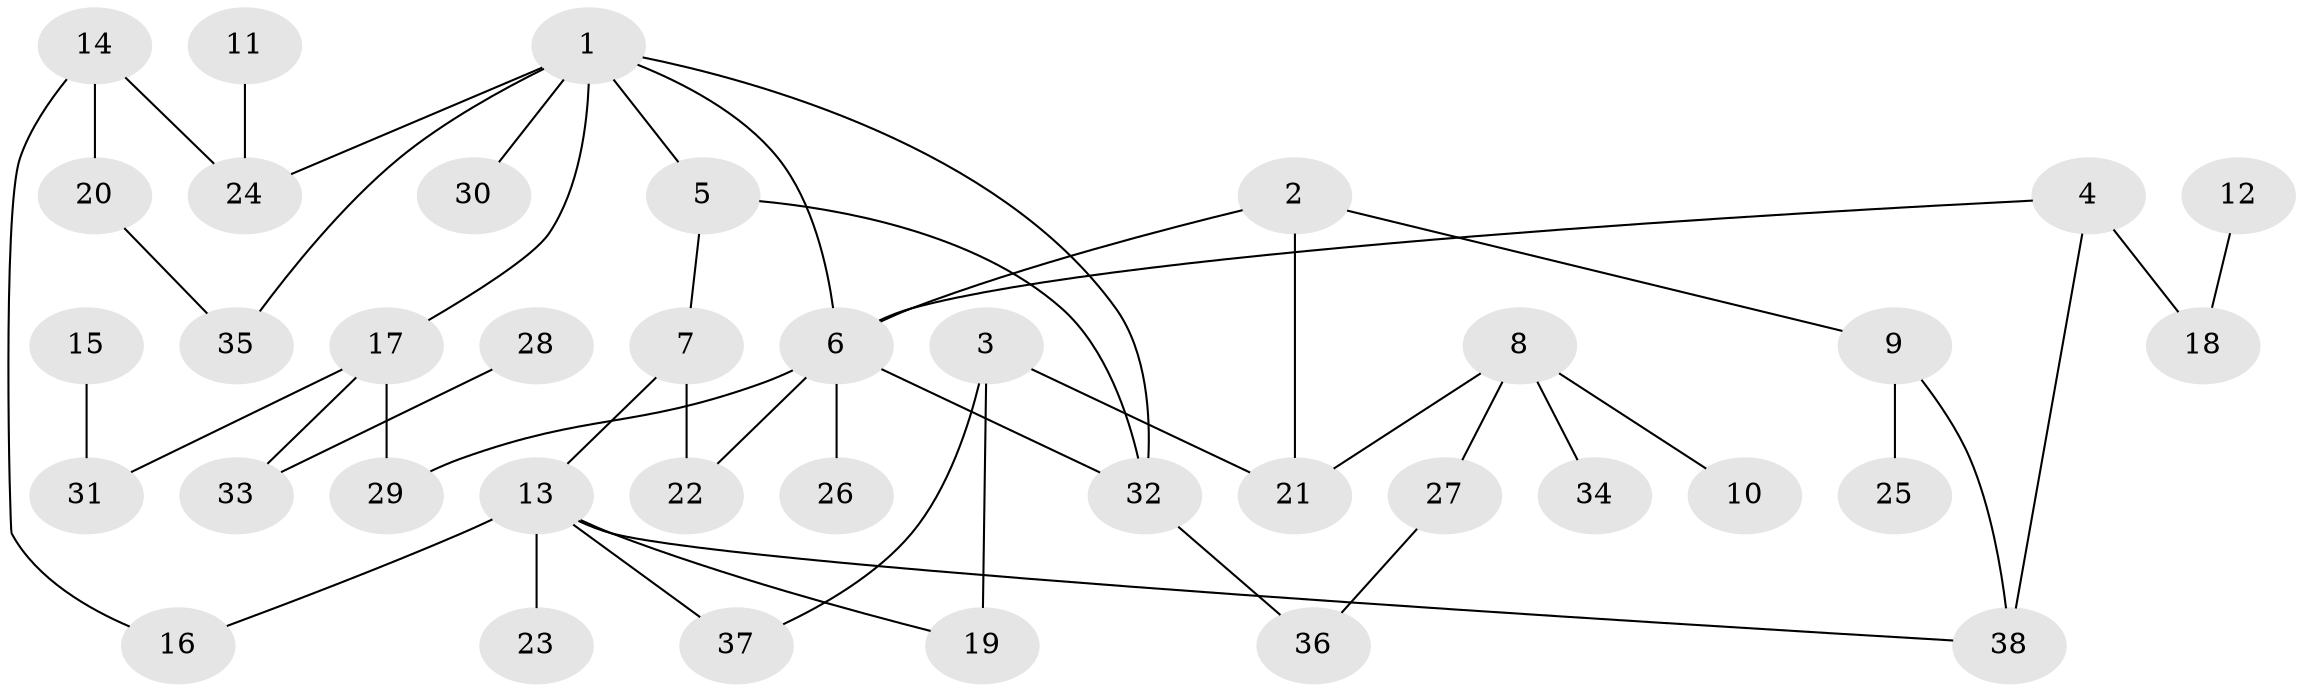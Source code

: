 // original degree distribution, {5: 0.06578947368421052, 4: 0.07894736842105263, 2: 0.3157894736842105, 7: 0.013157894736842105, 3: 0.19736842105263158, 1: 0.32894736842105265}
// Generated by graph-tools (version 1.1) at 2025/01/03/09/25 03:01:01]
// undirected, 38 vertices, 48 edges
graph export_dot {
graph [start="1"]
  node [color=gray90,style=filled];
  1;
  2;
  3;
  4;
  5;
  6;
  7;
  8;
  9;
  10;
  11;
  12;
  13;
  14;
  15;
  16;
  17;
  18;
  19;
  20;
  21;
  22;
  23;
  24;
  25;
  26;
  27;
  28;
  29;
  30;
  31;
  32;
  33;
  34;
  35;
  36;
  37;
  38;
  1 -- 5 [weight=1.0];
  1 -- 6 [weight=1.0];
  1 -- 17 [weight=1.0];
  1 -- 24 [weight=1.0];
  1 -- 30 [weight=1.0];
  1 -- 32 [weight=1.0];
  1 -- 35 [weight=1.0];
  2 -- 6 [weight=1.0];
  2 -- 9 [weight=1.0];
  2 -- 21 [weight=1.0];
  3 -- 19 [weight=1.0];
  3 -- 21 [weight=1.0];
  3 -- 37 [weight=1.0];
  4 -- 6 [weight=1.0];
  4 -- 18 [weight=2.0];
  4 -- 38 [weight=1.0];
  5 -- 7 [weight=1.0];
  5 -- 32 [weight=1.0];
  6 -- 22 [weight=1.0];
  6 -- 26 [weight=1.0];
  6 -- 29 [weight=1.0];
  6 -- 32 [weight=1.0];
  7 -- 13 [weight=1.0];
  7 -- 22 [weight=1.0];
  8 -- 10 [weight=1.0];
  8 -- 21 [weight=1.0];
  8 -- 27 [weight=1.0];
  8 -- 34 [weight=1.0];
  9 -- 25 [weight=1.0];
  9 -- 38 [weight=1.0];
  11 -- 24 [weight=1.0];
  12 -- 18 [weight=1.0];
  13 -- 16 [weight=1.0];
  13 -- 19 [weight=1.0];
  13 -- 23 [weight=1.0];
  13 -- 37 [weight=1.0];
  13 -- 38 [weight=1.0];
  14 -- 16 [weight=1.0];
  14 -- 20 [weight=1.0];
  14 -- 24 [weight=1.0];
  15 -- 31 [weight=1.0];
  17 -- 29 [weight=1.0];
  17 -- 31 [weight=1.0];
  17 -- 33 [weight=1.0];
  20 -- 35 [weight=1.0];
  27 -- 36 [weight=1.0];
  28 -- 33 [weight=1.0];
  32 -- 36 [weight=1.0];
}
